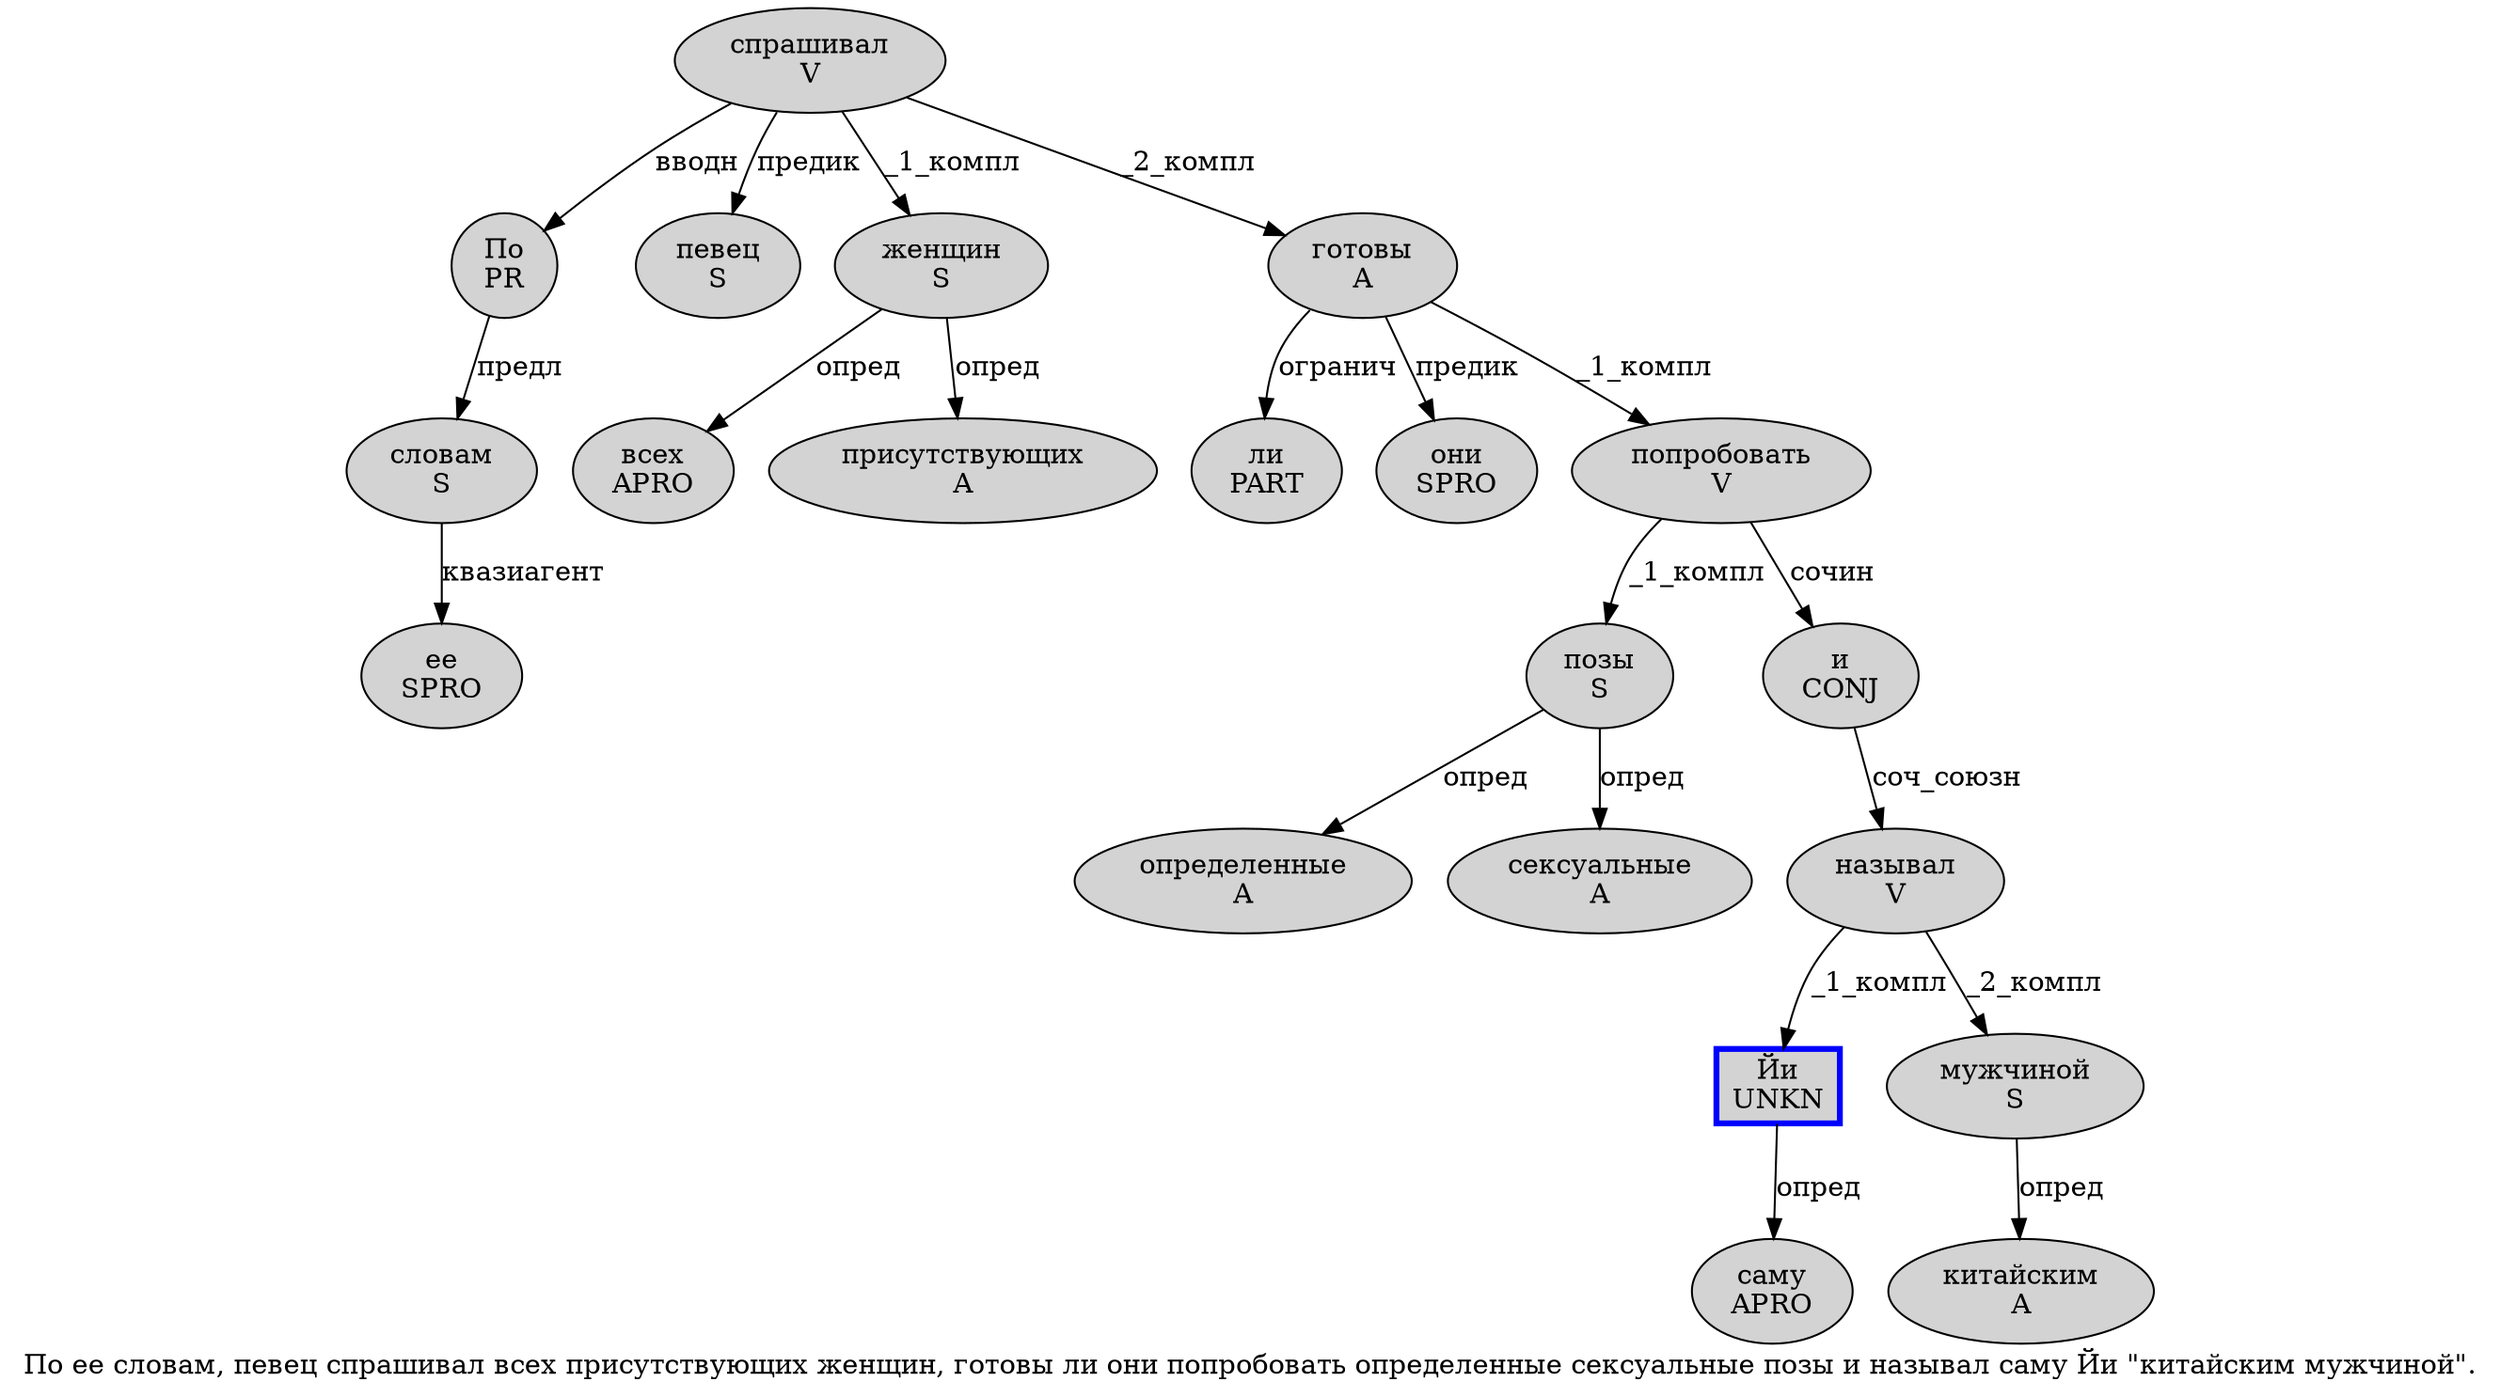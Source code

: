 digraph SENTENCE_1149 {
	graph [label="По ее словам, певец спрашивал всех присутствующих женщин, готовы ли они попробовать определенные сексуальные позы и называл саму Йи \"китайским мужчиной\"."]
	node [style=filled]
		0 [label="По
PR" color="" fillcolor=lightgray penwidth=1 shape=ellipse]
		1 [label="ее
SPRO" color="" fillcolor=lightgray penwidth=1 shape=ellipse]
		2 [label="словам
S" color="" fillcolor=lightgray penwidth=1 shape=ellipse]
		4 [label="певец
S" color="" fillcolor=lightgray penwidth=1 shape=ellipse]
		5 [label="спрашивал
V" color="" fillcolor=lightgray penwidth=1 shape=ellipse]
		6 [label="всех
APRO" color="" fillcolor=lightgray penwidth=1 shape=ellipse]
		7 [label="присутствующих
A" color="" fillcolor=lightgray penwidth=1 shape=ellipse]
		8 [label="женщин
S" color="" fillcolor=lightgray penwidth=1 shape=ellipse]
		10 [label="готовы
A" color="" fillcolor=lightgray penwidth=1 shape=ellipse]
		11 [label="ли
PART" color="" fillcolor=lightgray penwidth=1 shape=ellipse]
		12 [label="они
SPRO" color="" fillcolor=lightgray penwidth=1 shape=ellipse]
		13 [label="попробовать
V" color="" fillcolor=lightgray penwidth=1 shape=ellipse]
		14 [label="определенные
A" color="" fillcolor=lightgray penwidth=1 shape=ellipse]
		15 [label="сексуальные
A" color="" fillcolor=lightgray penwidth=1 shape=ellipse]
		16 [label="позы
S" color="" fillcolor=lightgray penwidth=1 shape=ellipse]
		17 [label="и
CONJ" color="" fillcolor=lightgray penwidth=1 shape=ellipse]
		18 [label="называл
V" color="" fillcolor=lightgray penwidth=1 shape=ellipse]
		19 [label="саму
APRO" color="" fillcolor=lightgray penwidth=1 shape=ellipse]
		20 [label="Йи
UNKN" color=blue fillcolor=lightgray penwidth=3 shape=box]
		22 [label="китайским
A" color="" fillcolor=lightgray penwidth=1 shape=ellipse]
		23 [label="мужчиной
S" color="" fillcolor=lightgray penwidth=1 shape=ellipse]
			16 -> 14 [label="опред"]
			16 -> 15 [label="опред"]
			18 -> 20 [label="_1_компл"]
			18 -> 23 [label="_2_компл"]
			17 -> 18 [label="соч_союзн"]
			0 -> 2 [label="предл"]
			20 -> 19 [label="опред"]
			5 -> 0 [label="вводн"]
			5 -> 4 [label="предик"]
			5 -> 8 [label="_1_компл"]
			5 -> 10 [label="_2_компл"]
			2 -> 1 [label="квазиагент"]
			13 -> 16 [label="_1_компл"]
			13 -> 17 [label="сочин"]
			10 -> 11 [label="огранич"]
			10 -> 12 [label="предик"]
			10 -> 13 [label="_1_компл"]
			23 -> 22 [label="опред"]
			8 -> 6 [label="опред"]
			8 -> 7 [label="опред"]
}